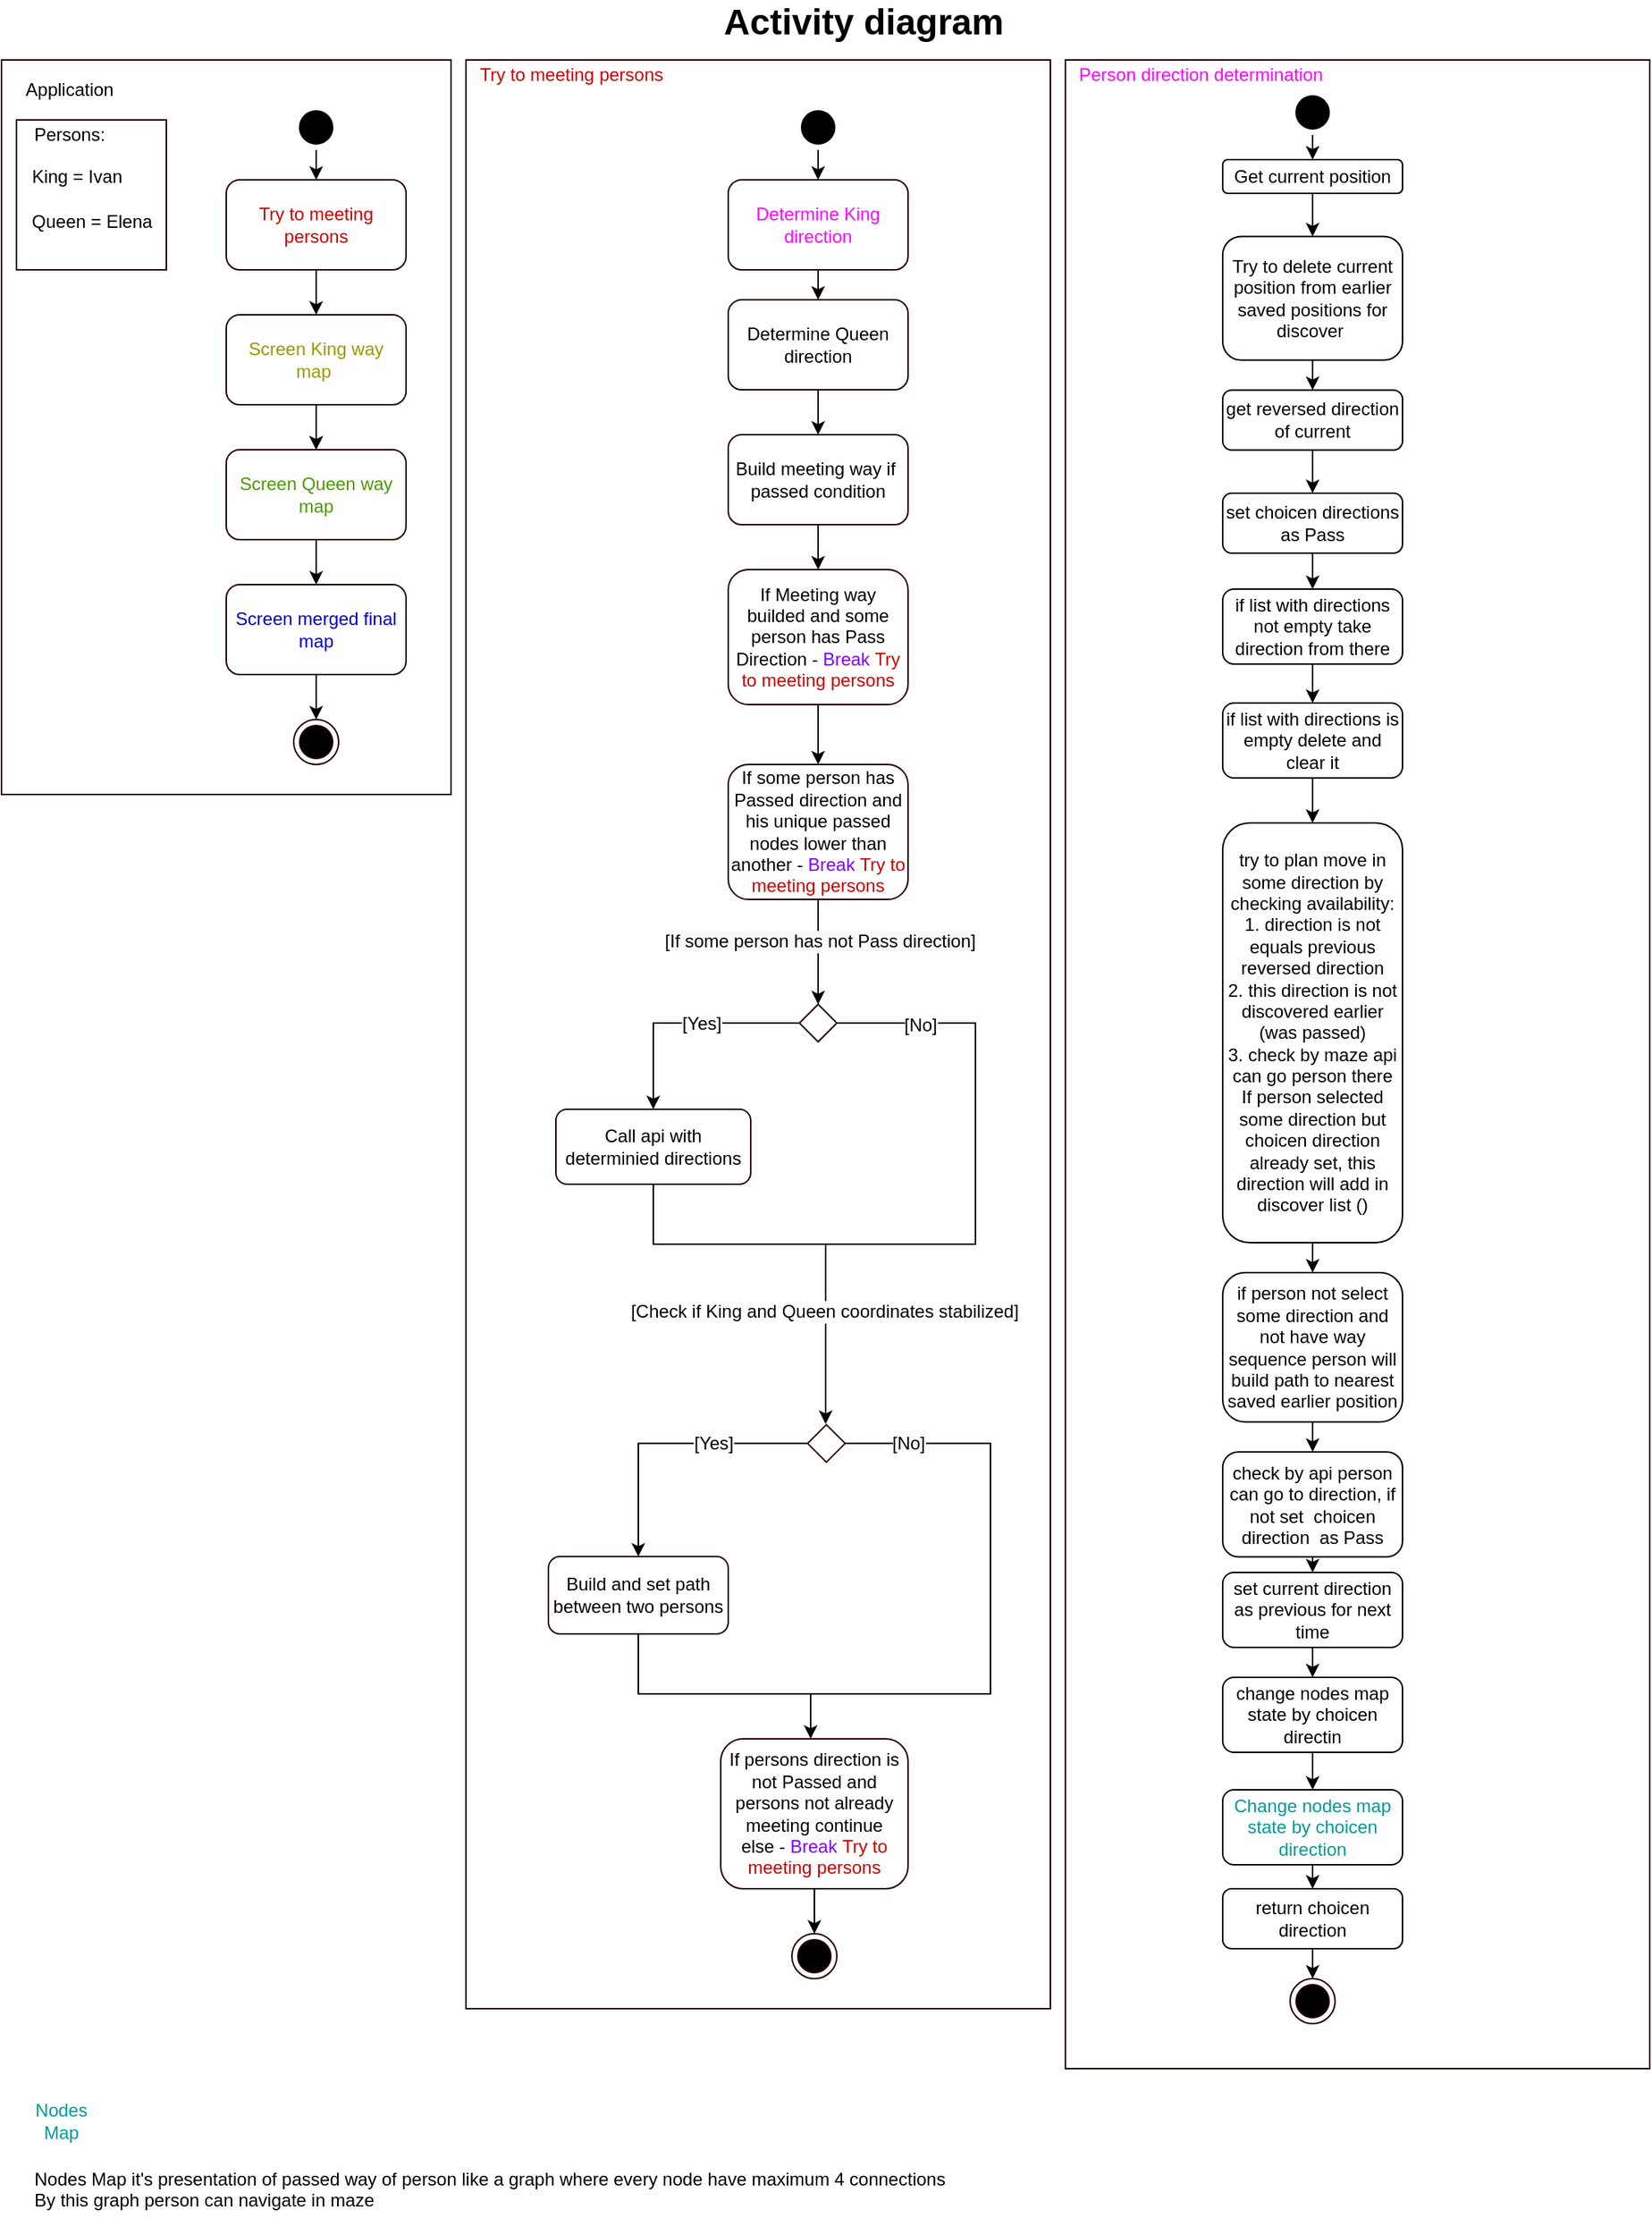 <mxfile version="16.4.0" type="device"><diagram id="e1LDnWBQB3q2RV85FVZ5" name="Страница 1"><mxGraphModel dx="1293" dy="786" grid="1" gridSize="10" guides="1" tooltips="1" connect="1" arrows="1" fold="1" page="1" pageScale="1" pageWidth="1169" pageHeight="827" math="0" shadow="0"><root><mxCell id="0"/><mxCell id="1" parent="0"/><mxCell id="agFR7iWXD9hvcegWN3Jd-2" value="" style="rounded=0;whiteSpace=wrap;html=1;strokeColor=#260000;fillColor=none;connectable=0;movable=1;" vertex="1" parent="1"><mxGeometry x="720" y="50" width="390" height="1340" as="geometry"/></mxCell><mxCell id="FmQOasGyTG7RbVEWzhaj-5" value="" style="rounded=0;whiteSpace=wrap;html=1;strokeColor=#260000;fillColor=none;connectable=0;movable=0;" parent="1" vertex="1"><mxGeometry x="10" y="50" width="300" height="490" as="geometry"/></mxCell><mxCell id="FmQOasGyTG7RbVEWzhaj-57" value="" style="whiteSpace=wrap;html=1;aspect=fixed;rounded=0;fontFamily=Helvetica;fontSize=12;fontColor=#000000;strokeColor=#260000;fillColor=none;" parent="1" vertex="1"><mxGeometry x="20" y="90" width="100" height="100" as="geometry"/></mxCell><mxCell id="FmQOasGyTG7RbVEWzhaj-4" style="edgeStyle=orthogonalEdgeStyle;rounded=0;orthogonalLoop=1;jettySize=auto;html=1;exitX=0.5;exitY=1;exitDx=0;exitDy=0;entryX=0.5;entryY=0;entryDx=0;entryDy=0;" parent="1" source="FmQOasGyTG7RbVEWzhaj-1" target="FmQOasGyTG7RbVEWzhaj-34" edge="1"><mxGeometry relative="1" as="geometry"><mxPoint x="220" y="130" as="targetPoint"/></mxGeometry></mxCell><mxCell id="FmQOasGyTG7RbVEWzhaj-1" value="" style="ellipse;html=1;shape=startState;fillColor=#000000;strokeColor=#030000;" parent="1" vertex="1"><mxGeometry x="205" y="80" width="30" height="30" as="geometry"/></mxCell><mxCell id="FmQOasGyTG7RbVEWzhaj-3" value="" style="ellipse;html=1;shape=endState;fillColor=#000000;strokeColor=#260000;" parent="1" vertex="1"><mxGeometry x="205" y="490" width="30" height="30" as="geometry"/></mxCell><mxCell id="FmQOasGyTG7RbVEWzhaj-6" value="Application" style="text;html=1;align=center;verticalAlign=middle;resizable=0;points=[];autosize=1;strokeColor=none;fillColor=none;fontSize=12;fontFamily=Helvetica;fontColor=default;" parent="1" vertex="1"><mxGeometry x="20" y="60" width="70" height="20" as="geometry"/></mxCell><mxCell id="FmQOasGyTG7RbVEWzhaj-18" style="edgeStyle=orthogonalEdgeStyle;rounded=0;orthogonalLoop=1;jettySize=auto;html=1;exitX=0.5;exitY=1;exitDx=0;exitDy=0;fontFamily=Helvetica;fontSize=12;fontColor=default;entryX=0.5;entryY=0;entryDx=0;entryDy=0;" parent="1" source="FmQOasGyTG7RbVEWzhaj-34" target="FmQOasGyTG7RbVEWzhaj-35" edge="1"><mxGeometry relative="1" as="geometry"><mxPoint x="220" y="220.0" as="targetPoint"/><mxPoint x="220" y="190.0" as="sourcePoint"/></mxGeometry></mxCell><mxCell id="FmQOasGyTG7RbVEWzhaj-26" style="edgeStyle=orthogonalEdgeStyle;rounded=0;orthogonalLoop=1;jettySize=auto;html=1;exitX=0.5;exitY=1;exitDx=0;exitDy=0;fontFamily=Helvetica;fontSize=12;fontColor=default;" parent="1" source="FmQOasGyTG7RbVEWzhaj-37" edge="1"><mxGeometry relative="1" as="geometry"><mxPoint x="220" y="460" as="sourcePoint"/><mxPoint x="220" y="490" as="targetPoint"/></mxGeometry></mxCell><mxCell id="FmQOasGyTG7RbVEWzhaj-25" style="edgeStyle=orthogonalEdgeStyle;rounded=0;orthogonalLoop=1;jettySize=auto;html=1;exitX=0.5;exitY=1;exitDx=0;exitDy=0;entryX=0.5;entryY=0;entryDx=0;entryDy=0;fontFamily=Helvetica;fontSize=12;fontColor=default;" parent="1" source="FmQOasGyTG7RbVEWzhaj-36" target="FmQOasGyTG7RbVEWzhaj-37" edge="1"><mxGeometry relative="1" as="geometry"><mxPoint x="220" y="370" as="sourcePoint"/><mxPoint x="220" y="400" as="targetPoint"/></mxGeometry></mxCell><mxCell id="FmQOasGyTG7RbVEWzhaj-19" value="King = Ivan" style="text;html=1;align=center;verticalAlign=middle;resizable=0;points=[];autosize=1;strokeColor=none;fillColor=none;fontSize=12;fontFamily=Helvetica;fontColor=default;" parent="1" vertex="1"><mxGeometry x="20" y="117.5" width="80" height="20" as="geometry"/></mxCell><mxCell id="FmQOasGyTG7RbVEWzhaj-20" value="Queen = Elena" style="text;html=1;align=center;verticalAlign=middle;resizable=0;points=[];autosize=1;strokeColor=none;fillColor=none;fontSize=12;fontFamily=Helvetica;fontColor=default;" parent="1" vertex="1"><mxGeometry x="20" y="147.5" width="100" height="20" as="geometry"/></mxCell><mxCell id="FmQOasGyTG7RbVEWzhaj-23" style="edgeStyle=orthogonalEdgeStyle;rounded=0;orthogonalLoop=1;jettySize=auto;html=1;exitX=0.5;exitY=1;exitDx=0;exitDy=0;entryX=0.5;entryY=0;entryDx=0;entryDy=0;fontFamily=Helvetica;fontSize=12;fontColor=default;" parent="1" edge="1"><mxGeometry relative="1" as="geometry"><mxPoint x="220" y="280.0" as="sourcePoint"/><mxPoint x="220" y="310" as="targetPoint"/></mxGeometry></mxCell><mxCell id="FmQOasGyTG7RbVEWzhaj-27" value="Activity diagram" style="text;html=1;align=center;verticalAlign=middle;resizable=0;points=[];autosize=1;strokeColor=none;fillColor=none;fontSize=24;fontFamily=Helvetica;fontColor=default;fontStyle=1" parent="1" vertex="1"><mxGeometry x="485" y="10" width="200" height="30" as="geometry"/></mxCell><mxCell id="FmQOasGyTG7RbVEWzhaj-28" value="" style="rounded=0;whiteSpace=wrap;html=1;strokeColor=#260000;fillColor=none;connectable=0;movable=1;" parent="1" vertex="1"><mxGeometry x="320" y="50" width="390" height="1300" as="geometry"/></mxCell><mxCell id="FmQOasGyTG7RbVEWzhaj-31" value="Try to meeting persons" style="text;html=1;align=center;verticalAlign=middle;resizable=0;points=[];autosize=1;strokeColor=none;fillColor=none;fontSize=12;fontFamily=Helvetica;fontColor=#CC0000;fontStyle=0" parent="1" vertex="1"><mxGeometry x="320" y="50" width="140" height="20" as="geometry"/></mxCell><mxCell id="FmQOasGyTG7RbVEWzhaj-43" style="edgeStyle=orthogonalEdgeStyle;rounded=0;orthogonalLoop=1;jettySize=auto;html=1;exitX=0.5;exitY=1;exitDx=0;exitDy=0;entryX=0.5;entryY=0;entryDx=0;entryDy=0;fontFamily=Helvetica;fontSize=12;fontColor=#000000;" parent="1" source="FmQOasGyTG7RbVEWzhaj-32" target="FmQOasGyTG7RbVEWzhaj-41" edge="1"><mxGeometry relative="1" as="geometry"/></mxCell><mxCell id="FmQOasGyTG7RbVEWzhaj-32" value="" style="ellipse;html=1;shape=startState;fillColor=#000000;strokeColor=#030000;" parent="1" vertex="1"><mxGeometry x="540" y="80" width="30" height="30" as="geometry"/></mxCell><mxCell id="FmQOasGyTG7RbVEWzhaj-34" value="&lt;span style=&quot;color: rgb(204 , 0 , 0)&quot;&gt;Try to meeting persons&lt;/span&gt;" style="rounded=1;whiteSpace=wrap;html=1;fontFamily=Helvetica;fontSize=12;fontColor=#4D9900;strokeColor=#260000;fillColor=none;" parent="1" vertex="1"><mxGeometry x="160" y="130" width="120" height="60" as="geometry"/></mxCell><mxCell id="FmQOasGyTG7RbVEWzhaj-35" value="&lt;span style=&quot;color: rgb(153 , 153 , 0)&quot;&gt;Screen King way map&amp;nbsp;&lt;/span&gt;" style="rounded=1;whiteSpace=wrap;html=1;fontFamily=Helvetica;fontSize=12;fontColor=#4D9900;strokeColor=#260000;fillColor=none;" parent="1" vertex="1"><mxGeometry x="160" y="220" width="120" height="60" as="geometry"/></mxCell><mxCell id="FmQOasGyTG7RbVEWzhaj-36" value="Screen Queen way map" style="rounded=1;whiteSpace=wrap;html=1;fontFamily=Helvetica;fontSize=12;fontColor=#4D9900;strokeColor=#260000;fillColor=none;" parent="1" vertex="1"><mxGeometry x="160" y="310" width="120" height="60" as="geometry"/></mxCell><mxCell id="FmQOasGyTG7RbVEWzhaj-37" value="&lt;span style=&quot;color: rgb(0 , 0 , 204)&quot;&gt;Screen merged final map&lt;/span&gt;" style="rounded=1;whiteSpace=wrap;html=1;fontFamily=Helvetica;fontSize=12;fontColor=#4D9900;strokeColor=#260000;fillColor=none;" parent="1" vertex="1"><mxGeometry x="160" y="400" width="120" height="60" as="geometry"/></mxCell><mxCell id="FmQOasGyTG7RbVEWzhaj-40" style="edgeStyle=orthogonalEdgeStyle;rounded=0;orthogonalLoop=1;jettySize=auto;html=1;entryX=0.5;entryY=0;entryDx=0;entryDy=0;fontFamily=Helvetica;fontSize=12;fontColor=default;exitX=0.5;exitY=1;exitDx=0;exitDy=0;" parent="1" source="FmQOasGyTG7RbVEWzhaj-35" target="FmQOasGyTG7RbVEWzhaj-36" edge="1"><mxGeometry relative="1" as="geometry"><mxPoint x="220" y="280" as="sourcePoint"/><mxPoint x="220" y="310" as="targetPoint"/></mxGeometry></mxCell><mxCell id="FmQOasGyTG7RbVEWzhaj-44" style="edgeStyle=orthogonalEdgeStyle;rounded=0;orthogonalLoop=1;jettySize=auto;html=1;exitX=0.5;exitY=1;exitDx=0;exitDy=0;entryX=0.5;entryY=0;entryDx=0;entryDy=0;fontFamily=Helvetica;fontSize=12;fontColor=#000000;" parent="1" source="FmQOasGyTG7RbVEWzhaj-41" target="FmQOasGyTG7RbVEWzhaj-42" edge="1"><mxGeometry relative="1" as="geometry"/></mxCell><mxCell id="FmQOasGyTG7RbVEWzhaj-41" value="&lt;span&gt;Determine King direction&lt;/span&gt;" style="rounded=1;whiteSpace=wrap;html=1;fontFamily=Helvetica;fontSize=12;fontColor=#FF00FF;strokeColor=#260000;fillColor=none;" parent="1" vertex="1"><mxGeometry x="495" y="130" width="120" height="60" as="geometry"/></mxCell><mxCell id="FmQOasGyTG7RbVEWzhaj-103" style="edgeStyle=orthogonalEdgeStyle;rounded=0;orthogonalLoop=1;jettySize=auto;html=1;exitX=0.5;exitY=1;exitDx=0;exitDy=0;fontFamily=Helvetica;fontSize=12;fontColor=#000000;entryX=0.5;entryY=0;entryDx=0;entryDy=0;" parent="1" source="FmQOasGyTG7RbVEWzhaj-42" target="FmQOasGyTG7RbVEWzhaj-118" edge="1"><mxGeometry relative="1" as="geometry"><mxPoint x="555" y="310" as="targetPoint"/></mxGeometry></mxCell><mxCell id="FmQOasGyTG7RbVEWzhaj-42" value="&lt;span&gt;Determine Queen direction&lt;/span&gt;" style="rounded=1;whiteSpace=wrap;html=1;fontFamily=Helvetica;fontSize=12;fontColor=#000000;strokeColor=#260000;fillColor=none;" parent="1" vertex="1"><mxGeometry x="495" y="210" width="120" height="60" as="geometry"/></mxCell><mxCell id="FmQOasGyTG7RbVEWzhaj-59" value="Persons:" style="text;html=1;align=center;verticalAlign=middle;resizable=0;points=[];autosize=1;strokeColor=none;fillColor=none;fontSize=12;fontFamily=Helvetica;fontColor=#000000;" parent="1" vertex="1"><mxGeometry x="25" y="90" width="60" height="20" as="geometry"/></mxCell><mxCell id="FmQOasGyTG7RbVEWzhaj-120" style="edgeStyle=orthogonalEdgeStyle;rounded=0;orthogonalLoop=1;jettySize=auto;html=1;exitX=0.5;exitY=1;exitDx=0;exitDy=0;entryX=0.5;entryY=0;entryDx=0;entryDy=0;fontFamily=Helvetica;fontSize=12;fontColor=#000000;" parent="1" source="FmQOasGyTG7RbVEWzhaj-118" target="FmQOasGyTG7RbVEWzhaj-119" edge="1"><mxGeometry relative="1" as="geometry"/></mxCell><mxCell id="FmQOasGyTG7RbVEWzhaj-118" value="&lt;span&gt;Build meeting way if&amp;nbsp; passed condition&lt;/span&gt;" style="rounded=1;whiteSpace=wrap;html=1;fontFamily=Helvetica;fontSize=12;fontColor=#000000;strokeColor=#260000;fillColor=none;" parent="1" vertex="1"><mxGeometry x="495" y="300" width="120" height="60" as="geometry"/></mxCell><mxCell id="FmQOasGyTG7RbVEWzhaj-119" value="If Meeting way builded and some person has Pass Direction - &lt;font color=&quot;#7f00ff&quot;&gt;Break&lt;/font&gt;&amp;nbsp;&lt;span style=&quot;color: rgb(204 , 0 , 0)&quot;&gt;Try to meeting persons&lt;/span&gt;" style="rounded=1;whiteSpace=wrap;html=1;fontFamily=Helvetica;fontSize=12;fontColor=#000000;strokeColor=#260000;fillColor=none;" parent="1" vertex="1"><mxGeometry x="495" y="390" width="120" height="90" as="geometry"/></mxCell><mxCell id="FmQOasGyTG7RbVEWzhaj-121" style="edgeStyle=orthogonalEdgeStyle;rounded=0;orthogonalLoop=1;jettySize=auto;html=1;exitX=0.5;exitY=1;exitDx=0;exitDy=0;fontFamily=Helvetica;fontSize=12;fontColor=#000000;entryX=0.5;entryY=0;entryDx=0;entryDy=0;" parent="1" source="FmQOasGyTG7RbVEWzhaj-119" target="FmQOasGyTG7RbVEWzhaj-122" edge="1"><mxGeometry relative="1" as="geometry"><mxPoint x="565" y="370" as="sourcePoint"/><mxPoint x="555" y="530" as="targetPoint"/></mxGeometry></mxCell><mxCell id="FmQOasGyTG7RbVEWzhaj-124" style="edgeStyle=orthogonalEdgeStyle;rounded=0;orthogonalLoop=1;jettySize=auto;html=1;exitX=0.5;exitY=1;exitDx=0;exitDy=0;fontFamily=Helvetica;fontSize=12;fontColor=#7F00FF;entryX=0.5;entryY=0;entryDx=0;entryDy=0;" parent="1" source="FmQOasGyTG7RbVEWzhaj-122" target="FmQOasGyTG7RbVEWzhaj-127" edge="1"><mxGeometry relative="1" as="geometry"><mxPoint x="555" y="680" as="targetPoint"/><Array as="points"><mxPoint x="555" y="660"/><mxPoint x="555" y="660"/></Array></mxGeometry></mxCell><mxCell id="FmQOasGyTG7RbVEWzhaj-125" value="&lt;font color=&quot;#000000&quot;&gt;[&lt;/font&gt;&lt;span style=&quot;color: rgb(0 , 0 , 0) ; background-color: rgb(248 , 249 , 250)&quot;&gt;If some person has not Pass direction&lt;/span&gt;&lt;font color=&quot;#000000&quot;&gt;]&lt;/font&gt;" style="edgeLabel;html=1;align=center;verticalAlign=middle;resizable=0;points=[];fontSize=12;fontFamily=Helvetica;fontColor=#7F00FF;" parent="FmQOasGyTG7RbVEWzhaj-124" vertex="1" connectable="0"><mxGeometry x="-0.214" y="1" relative="1" as="geometry"><mxPoint as="offset"/></mxGeometry></mxCell><mxCell id="FmQOasGyTG7RbVEWzhaj-122" value="If some person has Passed direction and his unique passed nodes lower than another -&amp;nbsp;&lt;font color=&quot;#7f00ff&quot;&gt;Break&lt;/font&gt;&amp;nbsp;&lt;span style=&quot;color: rgb(204 , 0 , 0)&quot;&gt;Try to meeting persons&lt;/span&gt;" style="rounded=1;whiteSpace=wrap;html=1;fontFamily=Helvetica;fontSize=12;fontColor=#000000;strokeColor=#260000;fillColor=none;" parent="1" vertex="1"><mxGeometry x="495" y="520" width="120" height="90" as="geometry"/></mxCell><mxCell id="FmQOasGyTG7RbVEWzhaj-128" style="edgeStyle=orthogonalEdgeStyle;rounded=0;orthogonalLoop=1;jettySize=auto;html=1;exitX=0;exitY=0.5;exitDx=0;exitDy=0;fontFamily=Helvetica;fontSize=12;fontColor=#000000;entryX=0.5;entryY=0;entryDx=0;entryDy=0;" parent="1" source="FmQOasGyTG7RbVEWzhaj-127" target="FmQOasGyTG7RbVEWzhaj-130" edge="1"><mxGeometry relative="1" as="geometry"><mxPoint x="450" y="750" as="targetPoint"/></mxGeometry></mxCell><mxCell id="FmQOasGyTG7RbVEWzhaj-129" value="[Yes]" style="edgeLabel;html=1;align=center;verticalAlign=middle;resizable=0;points=[];fontSize=12;fontFamily=Helvetica;fontColor=#000000;" parent="FmQOasGyTG7RbVEWzhaj-128" vertex="1" connectable="0"><mxGeometry x="-0.147" relative="1" as="geometry"><mxPoint as="offset"/></mxGeometry></mxCell><mxCell id="FmQOasGyTG7RbVEWzhaj-133" style="edgeStyle=orthogonalEdgeStyle;rounded=0;orthogonalLoop=1;jettySize=auto;html=1;exitX=1;exitY=0.5;exitDx=0;exitDy=0;fontFamily=Helvetica;fontSize=12;fontColor=#000000;" parent="1" source="FmQOasGyTG7RbVEWzhaj-127" edge="1"><mxGeometry relative="1" as="geometry"><mxPoint x="560" y="960" as="targetPoint"/><Array as="points"><mxPoint x="660" y="693"/><mxPoint x="660" y="840"/><mxPoint x="560" y="840"/></Array></mxGeometry></mxCell><mxCell id="FmQOasGyTG7RbVEWzhaj-134" value="[No]" style="edgeLabel;html=1;align=center;verticalAlign=middle;resizable=0;points=[];fontSize=12;fontFamily=Helvetica;fontColor=#000000;" parent="FmQOasGyTG7RbVEWzhaj-133" vertex="1" connectable="0"><mxGeometry x="-0.598" y="1" relative="1" as="geometry"><mxPoint x="-38" y="1" as="offset"/></mxGeometry></mxCell><mxCell id="FmQOasGyTG7RbVEWzhaj-142" value="[Check if King and Queen coordinates stabilized]" style="edgeLabel;html=1;align=center;verticalAlign=middle;resizable=0;points=[];fontSize=12;fontFamily=Helvetica;fontColor=#000000;" parent="FmQOasGyTG7RbVEWzhaj-133" vertex="1" connectable="0"><mxGeometry x="0.674" y="-1" relative="1" as="geometry"><mxPoint as="offset"/></mxGeometry></mxCell><mxCell id="FmQOasGyTG7RbVEWzhaj-127" value="" style="rhombus;whiteSpace=wrap;html=1;rounded=0;fontFamily=Helvetica;fontSize=12;fontColor=#000000;strokeColor=#260000;fillColor=none;" parent="1" vertex="1"><mxGeometry x="542.5" y="680.0" width="25" height="25" as="geometry"/></mxCell><mxCell id="FmQOasGyTG7RbVEWzhaj-140" style="edgeStyle=orthogonalEdgeStyle;rounded=0;orthogonalLoop=1;jettySize=auto;html=1;exitX=0.5;exitY=1;exitDx=0;exitDy=0;fontFamily=Helvetica;fontSize=12;fontColor=#000000;endArrow=none;endFill=0;" parent="1" source="FmQOasGyTG7RbVEWzhaj-130" edge="1"><mxGeometry relative="1" as="geometry"><mxPoint x="560" y="840" as="targetPoint"/><Array as="points"><mxPoint x="445" y="840"/></Array></mxGeometry></mxCell><mxCell id="FmQOasGyTG7RbVEWzhaj-130" value="Call api with determinied directions" style="rounded=1;whiteSpace=wrap;html=1;fontFamily=Helvetica;fontSize=12;fontColor=#000000;strokeColor=#260000;fillColor=none;" parent="1" vertex="1"><mxGeometry x="380" y="750" width="130" height="50" as="geometry"/></mxCell><mxCell id="FmQOasGyTG7RbVEWzhaj-143" style="edgeStyle=orthogonalEdgeStyle;rounded=0;orthogonalLoop=1;jettySize=auto;html=1;exitX=0;exitY=0.5;exitDx=0;exitDy=0;fontFamily=Helvetica;fontSize=12;fontColor=#000000;endArrow=classic;endFill=1;entryX=0.5;entryY=0;entryDx=0;entryDy=0;" parent="1" source="FmQOasGyTG7RbVEWzhaj-138" target="FmQOasGyTG7RbVEWzhaj-148" edge="1"><mxGeometry relative="1" as="geometry"><mxPoint x="440" y="1030" as="targetPoint"/></mxGeometry></mxCell><mxCell id="FmQOasGyTG7RbVEWzhaj-144" value="[Yes]" style="edgeLabel;html=1;align=center;verticalAlign=middle;resizable=0;points=[];fontSize=12;fontFamily=Helvetica;fontColor=#000000;" parent="FmQOasGyTG7RbVEWzhaj-143" vertex="1" connectable="0"><mxGeometry x="-0.13" y="-1" relative="1" as="geometry"><mxPoint x="19" y="1" as="offset"/></mxGeometry></mxCell><mxCell id="FmQOasGyTG7RbVEWzhaj-145" style="edgeStyle=orthogonalEdgeStyle;rounded=0;orthogonalLoop=1;jettySize=auto;html=1;exitX=1;exitY=0.5;exitDx=0;exitDy=0;fontFamily=Helvetica;fontSize=12;fontColor=#000000;endArrow=none;endFill=0;" parent="1" source="FmQOasGyTG7RbVEWzhaj-138" edge="1"><mxGeometry relative="1" as="geometry"><mxPoint x="550" y="1140" as="targetPoint"/><Array as="points"><mxPoint x="670" y="973"/><mxPoint x="670" y="1140"/></Array></mxGeometry></mxCell><mxCell id="FmQOasGyTG7RbVEWzhaj-146" value="[No]" style="edgeLabel;html=1;align=center;verticalAlign=middle;resizable=0;points=[];fontSize=12;fontFamily=Helvetica;fontColor=#000000;" parent="FmQOasGyTG7RbVEWzhaj-145" vertex="1" connectable="0"><mxGeometry x="-0.672" y="-1" relative="1" as="geometry"><mxPoint x="-21" y="-1" as="offset"/></mxGeometry></mxCell><mxCell id="FmQOasGyTG7RbVEWzhaj-138" value="" style="rhombus;whiteSpace=wrap;html=1;rounded=0;fontFamily=Helvetica;fontSize=12;fontColor=#000000;strokeColor=#260000;fillColor=none;" parent="1" vertex="1"><mxGeometry x="548" y="960.43" width="25" height="25" as="geometry"/></mxCell><mxCell id="FmQOasGyTG7RbVEWzhaj-149" style="edgeStyle=orthogonalEdgeStyle;rounded=0;orthogonalLoop=1;jettySize=auto;html=1;exitX=0.5;exitY=1;exitDx=0;exitDy=0;fontFamily=Helvetica;fontSize=12;fontColor=#000000;endArrow=classic;endFill=1;" parent="1" source="FmQOasGyTG7RbVEWzhaj-148" edge="1"><mxGeometry relative="1" as="geometry"><mxPoint x="550" y="1170.0" as="targetPoint"/><Array as="points"><mxPoint x="435" y="1140"/><mxPoint x="550" y="1140"/></Array></mxGeometry></mxCell><mxCell id="FmQOasGyTG7RbVEWzhaj-148" value="Build and set path between two persons" style="rounded=1;whiteSpace=wrap;html=1;fontFamily=Helvetica;fontSize=12;fontColor=#000000;strokeColor=#260000;fillColor=none;" parent="1" vertex="1"><mxGeometry x="375" y="1048.43" width="120" height="51.57" as="geometry"/></mxCell><mxCell id="FmQOasGyTG7RbVEWzhaj-153" style="edgeStyle=orthogonalEdgeStyle;rounded=0;orthogonalLoop=1;jettySize=auto;html=1;exitX=0.5;exitY=1;exitDx=0;exitDy=0;entryX=0.5;entryY=0;entryDx=0;entryDy=0;fontFamily=Helvetica;fontSize=12;fontColor=#000000;endArrow=classic;endFill=1;" parent="1" source="FmQOasGyTG7RbVEWzhaj-151" target="FmQOasGyTG7RbVEWzhaj-152" edge="1"><mxGeometry relative="1" as="geometry"/></mxCell><mxCell id="FmQOasGyTG7RbVEWzhaj-151" value="If persons direction is not Passed and persons not already meeting continue&lt;br&gt;else -&amp;nbsp;&lt;font color=&quot;#7f00ff&quot;&gt;Break&lt;/font&gt;&amp;nbsp;&lt;span style=&quot;color: rgb(204 , 0 , 0)&quot;&gt;Try to meeting persons&lt;/span&gt;" style="rounded=1;whiteSpace=wrap;html=1;fontFamily=Helvetica;fontSize=12;fontColor=#000000;strokeColor=#260000;fillColor=none;" parent="1" vertex="1"><mxGeometry x="490" y="1170" width="125" height="100" as="geometry"/></mxCell><mxCell id="FmQOasGyTG7RbVEWzhaj-152" value="" style="ellipse;html=1;shape=endState;fillColor=#000000;strokeColor=#260000;" parent="1" vertex="1"><mxGeometry x="537.5" y="1300" width="30" height="30" as="geometry"/></mxCell><mxCell id="agFR7iWXD9hvcegWN3Jd-7" style="edgeStyle=orthogonalEdgeStyle;rounded=0;orthogonalLoop=1;jettySize=auto;html=1;exitX=0.5;exitY=1;exitDx=0;exitDy=0;fontColor=#000000;entryX=0.5;entryY=0;entryDx=0;entryDy=0;" edge="1" parent="1" source="agFR7iWXD9hvcegWN3Jd-1" target="agFR7iWXD9hvcegWN3Jd-8"><mxGeometry relative="1" as="geometry"><mxPoint x="884.905" y="179" as="targetPoint"/></mxGeometry></mxCell><mxCell id="agFR7iWXD9hvcegWN3Jd-1" value="Get current position" style="rounded=1;whiteSpace=wrap;html=1;fillColor=none;" vertex="1" parent="1"><mxGeometry x="825" y="116.5" width="120" height="22.5" as="geometry"/></mxCell><mxCell id="agFR7iWXD9hvcegWN3Jd-4" value="&lt;span style=&quot;&quot;&gt;Person direction determination&lt;/span&gt;" style="text;html=1;align=center;verticalAlign=middle;resizable=0;points=[];autosize=1;strokeColor=none;fillColor=none;fontSize=12;fontFamily=Helvetica;fontColor=#FF00FF;fontStyle=0" vertex="1" parent="1"><mxGeometry x="720" y="50" width="180" height="20" as="geometry"/></mxCell><mxCell id="agFR7iWXD9hvcegWN3Jd-5" value="" style="ellipse;html=1;shape=startState;fillColor=#000000;strokeColor=#030000;" vertex="1" parent="1"><mxGeometry x="870" y="70" width="30" height="30" as="geometry"/></mxCell><mxCell id="agFR7iWXD9hvcegWN3Jd-6" style="edgeStyle=orthogonalEdgeStyle;rounded=0;orthogonalLoop=1;jettySize=auto;html=1;exitX=0.5;exitY=1;exitDx=0;exitDy=0;entryX=0.5;entryY=0;entryDx=0;entryDy=0;fontFamily=Helvetica;fontSize=12;fontColor=#000000;" edge="1" parent="1" source="agFR7iWXD9hvcegWN3Jd-5" target="agFR7iWXD9hvcegWN3Jd-1"><mxGeometry relative="1" as="geometry"><mxPoint x="565" y="120.0" as="sourcePoint"/><mxPoint x="565" y="140.0" as="targetPoint"/></mxGeometry></mxCell><mxCell id="agFR7iWXD9hvcegWN3Jd-10" style="edgeStyle=orthogonalEdgeStyle;rounded=0;orthogonalLoop=1;jettySize=auto;html=1;exitX=0.5;exitY=1;exitDx=0;exitDy=0;fontColor=#000000;entryX=0.5;entryY=0;entryDx=0;entryDy=0;" edge="1" parent="1" source="agFR7iWXD9hvcegWN3Jd-8" target="agFR7iWXD9hvcegWN3Jd-11"><mxGeometry relative="1" as="geometry"><mxPoint x="884.905" y="279" as="targetPoint"/></mxGeometry></mxCell><mxCell id="agFR7iWXD9hvcegWN3Jd-8" value="Try to delete current position from earlier saved positions for discover&amp;nbsp;" style="rounded=1;whiteSpace=wrap;html=1;fillColor=none;" vertex="1" parent="1"><mxGeometry x="825" y="167.75" width="120" height="82.5" as="geometry"/></mxCell><mxCell id="agFR7iWXD9hvcegWN3Jd-13" style="edgeStyle=orthogonalEdgeStyle;rounded=0;orthogonalLoop=1;jettySize=auto;html=1;exitX=0.5;exitY=1;exitDx=0;exitDy=0;fontColor=#000000;entryX=0.5;entryY=0;entryDx=0;entryDy=0;" edge="1" parent="1" source="agFR7iWXD9hvcegWN3Jd-11" target="agFR7iWXD9hvcegWN3Jd-14"><mxGeometry relative="1" as="geometry"><mxPoint x="885" y="339" as="targetPoint"/></mxGeometry></mxCell><mxCell id="agFR7iWXD9hvcegWN3Jd-11" value="get reversed direction of current" style="rounded=1;whiteSpace=wrap;html=1;fillColor=none;" vertex="1" parent="1"><mxGeometry x="825" y="270.25" width="120" height="40" as="geometry"/></mxCell><mxCell id="agFR7iWXD9hvcegWN3Jd-17" style="edgeStyle=orthogonalEdgeStyle;rounded=0;orthogonalLoop=1;jettySize=auto;html=1;exitX=0.5;exitY=1;exitDx=0;exitDy=0;entryX=0.5;entryY=0;entryDx=0;entryDy=0;fontColor=#000000;" edge="1" parent="1" source="agFR7iWXD9hvcegWN3Jd-12" target="agFR7iWXD9hvcegWN3Jd-16"><mxGeometry relative="1" as="geometry"/></mxCell><mxCell id="agFR7iWXD9hvcegWN3Jd-12" value="if list with directions not empty take direction from there" style="rounded=1;whiteSpace=wrap;html=1;fillColor=none;" vertex="1" parent="1"><mxGeometry x="825" y="403" width="120" height="50" as="geometry"/></mxCell><mxCell id="agFR7iWXD9hvcegWN3Jd-15" style="edgeStyle=orthogonalEdgeStyle;rounded=0;orthogonalLoop=1;jettySize=auto;html=1;exitX=0.5;exitY=1;exitDx=0;exitDy=0;entryX=0.5;entryY=0;entryDx=0;entryDy=0;fontColor=#000000;" edge="1" parent="1" source="agFR7iWXD9hvcegWN3Jd-14" target="agFR7iWXD9hvcegWN3Jd-12"><mxGeometry relative="1" as="geometry"/></mxCell><mxCell id="agFR7iWXD9hvcegWN3Jd-14" value="set choicen directions as Pass" style="rounded=1;whiteSpace=wrap;html=1;fillColor=none;" vertex="1" parent="1"><mxGeometry x="825" y="339" width="120" height="40" as="geometry"/></mxCell><mxCell id="agFR7iWXD9hvcegWN3Jd-19" style="edgeStyle=orthogonalEdgeStyle;rounded=0;orthogonalLoop=1;jettySize=auto;html=1;exitX=0.5;exitY=1;exitDx=0;exitDy=0;entryX=0.5;entryY=0;entryDx=0;entryDy=0;fontColor=#000000;" edge="1" parent="1" source="agFR7iWXD9hvcegWN3Jd-16" target="agFR7iWXD9hvcegWN3Jd-18"><mxGeometry relative="1" as="geometry"/></mxCell><mxCell id="agFR7iWXD9hvcegWN3Jd-16" value="if list with directions is empty delete and clear it" style="rounded=1;whiteSpace=wrap;html=1;fillColor=none;" vertex="1" parent="1"><mxGeometry x="825" y="479" width="120" height="50" as="geometry"/></mxCell><mxCell id="agFR7iWXD9hvcegWN3Jd-21" style="edgeStyle=orthogonalEdgeStyle;rounded=0;orthogonalLoop=1;jettySize=auto;html=1;exitX=0.5;exitY=1;exitDx=0;exitDy=0;entryX=0.5;entryY=0;entryDx=0;entryDy=0;fontColor=#000000;" edge="1" parent="1" source="agFR7iWXD9hvcegWN3Jd-18" target="agFR7iWXD9hvcegWN3Jd-20"><mxGeometry relative="1" as="geometry"/></mxCell><mxCell id="agFR7iWXD9hvcegWN3Jd-18" value="try to plan move in some direction by checking availability:&lt;br&gt;1. direction is not equals previous reversed direction&lt;br&gt;2. this direction is not discovered earlier (was passed)&lt;br&gt;3. check by maze api can go person there&lt;br&gt;If person selected some direction but choicen direction already set, this direction will add in discover list ()" style="rounded=1;whiteSpace=wrap;html=1;fillColor=none;" vertex="1" parent="1"><mxGeometry x="825" y="559" width="120" height="280" as="geometry"/></mxCell><mxCell id="agFR7iWXD9hvcegWN3Jd-25" style="edgeStyle=orthogonalEdgeStyle;rounded=0;orthogonalLoop=1;jettySize=auto;html=1;exitX=0.5;exitY=1;exitDx=0;exitDy=0;entryX=0.5;entryY=0;entryDx=0;entryDy=0;fontColor=#000000;" edge="1" parent="1" source="agFR7iWXD9hvcegWN3Jd-20" target="agFR7iWXD9hvcegWN3Jd-24"><mxGeometry relative="1" as="geometry"/></mxCell><mxCell id="agFR7iWXD9hvcegWN3Jd-20" value="if person not select some direction and not have way sequence person will build path to nearest saved earlier position" style="rounded=1;whiteSpace=wrap;html=1;fillColor=none;" vertex="1" parent="1"><mxGeometry x="825" y="859" width="120" height="99.57" as="geometry"/></mxCell><mxCell id="agFR7iWXD9hvcegWN3Jd-26" style="edgeStyle=orthogonalEdgeStyle;rounded=0;orthogonalLoop=1;jettySize=auto;html=1;exitX=0.5;exitY=1;exitDx=0;exitDy=0;fontColor=#000000;entryX=0.5;entryY=0;entryDx=0;entryDy=0;" edge="1" parent="1" source="agFR7iWXD9hvcegWN3Jd-24" target="agFR7iWXD9hvcegWN3Jd-27"><mxGeometry relative="1" as="geometry"><mxPoint x="885" y="1139" as="targetPoint"/></mxGeometry></mxCell><mxCell id="agFR7iWXD9hvcegWN3Jd-24" value="check by api person can go to direction, if not set&amp;nbsp; choicen direction&amp;nbsp; as Pass" style="rounded=1;whiteSpace=wrap;html=1;fillColor=none;" vertex="1" parent="1"><mxGeometry x="825" y="978.57" width="120" height="70" as="geometry"/></mxCell><mxCell id="agFR7iWXD9hvcegWN3Jd-29" style="edgeStyle=orthogonalEdgeStyle;rounded=0;orthogonalLoop=1;jettySize=auto;html=1;exitX=0.5;exitY=1;exitDx=0;exitDy=0;entryX=0.5;entryY=0;entryDx=0;entryDy=0;fontColor=#000000;" edge="1" parent="1" source="agFR7iWXD9hvcegWN3Jd-27" target="agFR7iWXD9hvcegWN3Jd-28"><mxGeometry relative="1" as="geometry"/></mxCell><mxCell id="agFR7iWXD9hvcegWN3Jd-27" value="set current direction as previous for next time" style="rounded=1;whiteSpace=wrap;html=1;fillColor=none;" vertex="1" parent="1"><mxGeometry x="825" y="1059" width="120" height="50" as="geometry"/></mxCell><mxCell id="agFR7iWXD9hvcegWN3Jd-30" style="edgeStyle=orthogonalEdgeStyle;rounded=0;orthogonalLoop=1;jettySize=auto;html=1;exitX=0.5;exitY=1;exitDx=0;exitDy=0;fontColor=#000000;entryX=0.5;entryY=0;entryDx=0;entryDy=0;" edge="1" parent="1" source="agFR7iWXD9hvcegWN3Jd-28" target="agFR7iWXD9hvcegWN3Jd-31"><mxGeometry relative="1" as="geometry"><mxPoint x="885" y="1249" as="targetPoint"/></mxGeometry></mxCell><mxCell id="agFR7iWXD9hvcegWN3Jd-28" value="change nodes map state by choicen directin" style="rounded=1;whiteSpace=wrap;html=1;fillColor=none;" vertex="1" parent="1"><mxGeometry x="825" y="1129" width="120" height="50" as="geometry"/></mxCell><mxCell id="agFR7iWXD9hvcegWN3Jd-37" style="edgeStyle=orthogonalEdgeStyle;rounded=0;orthogonalLoop=1;jettySize=auto;html=1;exitX=0.5;exitY=1;exitDx=0;exitDy=0;entryX=0.5;entryY=0;entryDx=0;entryDy=0;fontColor=#000000;" edge="1" parent="1" source="agFR7iWXD9hvcegWN3Jd-31" target="agFR7iWXD9hvcegWN3Jd-36"><mxGeometry relative="1" as="geometry"/></mxCell><mxCell id="agFR7iWXD9hvcegWN3Jd-31" value="Change nodes map state by choicen direction" style="rounded=1;whiteSpace=wrap;html=1;fillColor=none;labelBackgroundColor=none;fontColor=#009999;" vertex="1" parent="1"><mxGeometry x="825" y="1204" width="120" height="50" as="geometry"/></mxCell><mxCell id="agFR7iWXD9hvcegWN3Jd-39" style="edgeStyle=orthogonalEdgeStyle;rounded=0;orthogonalLoop=1;jettySize=auto;html=1;exitX=0.5;exitY=1;exitDx=0;exitDy=0;entryX=0.5;entryY=0;entryDx=0;entryDy=0;fontColor=#000000;" edge="1" parent="1" source="agFR7iWXD9hvcegWN3Jd-36" target="agFR7iWXD9hvcegWN3Jd-38"><mxGeometry relative="1" as="geometry"/></mxCell><mxCell id="agFR7iWXD9hvcegWN3Jd-36" value="return choicen direction" style="rounded=1;whiteSpace=wrap;html=1;fillColor=none;" vertex="1" parent="1"><mxGeometry x="825" y="1270" width="120" height="40" as="geometry"/></mxCell><mxCell id="agFR7iWXD9hvcegWN3Jd-38" value="" style="ellipse;html=1;shape=endState;fillColor=#000000;strokeColor=#260000;" vertex="1" parent="1"><mxGeometry x="870" y="1330" width="30" height="30" as="geometry"/></mxCell><mxCell id="agFR7iWXD9hvcegWN3Jd-42" value="Nodes Map" style="text;html=1;strokeColor=none;fillColor=none;align=center;verticalAlign=middle;whiteSpace=wrap;rounded=0;labelBackgroundColor=none;fontColor=#009999;" vertex="1" parent="1"><mxGeometry x="20" y="1410" width="60" height="30" as="geometry"/></mxCell><mxCell id="agFR7iWXD9hvcegWN3Jd-44" value="Nodes Map it's presentation of&amp;nbsp;passed way of person like a graph where every node have maximum 4 connections&lt;br&gt;By this graph person can navigate in maze" style="text;html=1;strokeColor=none;fillColor=none;align=left;verticalAlign=top;whiteSpace=wrap;rounded=0;labelBackgroundColor=none;fontColor=#000000;" vertex="1" parent="1"><mxGeometry x="30" y="1450" width="730" height="50" as="geometry"/></mxCell></root></mxGraphModel></diagram></mxfile>